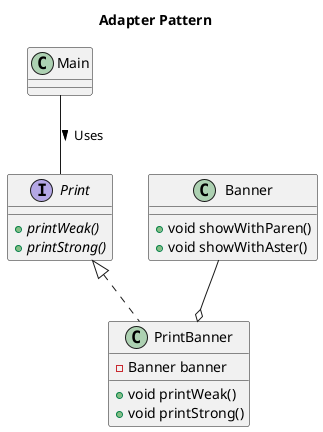 @startuml

title Adapter Pattern

class Main {
}

interface Print {
    + {abstract} printWeak()
    + {abstract} printStrong()
}

class Banner {
    + void showWithParen()
    + void showWithAster()
}

class PrintBanner {
    - Banner banner
    + void printWeak()
    + void printStrong()
}


Main -- Print : Uses >
Print <|.. PrintBanner
Banner --o PrintBanner

@enduml
